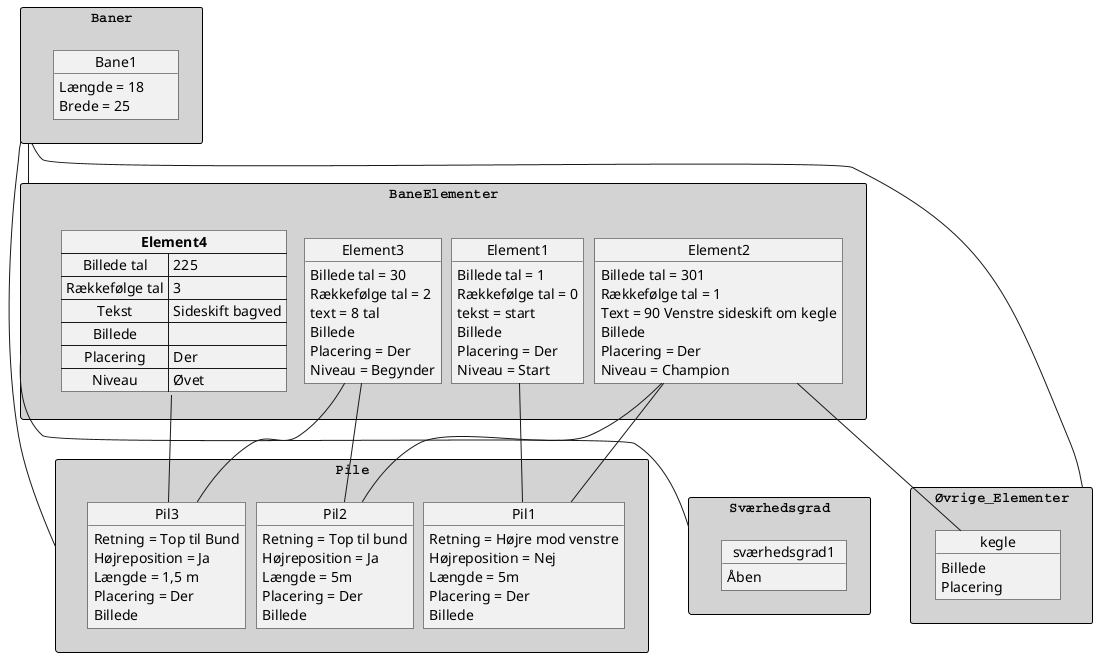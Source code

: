 @startuml Objekt model
top to bottom direction
skinparam minClassWidth 125
skinparam nodesep 10
skinparam ranksep 10
skinparam rectangle {
  
  BackgroundColor<<Apache>> LightCoral
  BorderColor<<Apache>> #FF6655
  FontName Courier
  BorderColor black
  BackgroundColor lightGrey
  
}
rectangle Baner{
    object Bane1{
        Længde = 18
        Brede = 25
    }
}
rectangle Sværhedsgrad {
    object sværhedsgrad1{
        Åben
    }
}

rectangle BaneElementer{
    object Element1{
        Billede tal = 1
        Rækkefølge tal = 0
        tekst = start 
        Billede
        Placering = Der
        Niveau = Start
    }

    object Element2{
        Billede tal = 301
        Rækkefølge tal = 1
        Text = 90 Venstre sideskift om kegle
        Billede
        Placering = Der
        Niveau = Champion
    }
    object Element3{
        Billede tal = 30
        Rækkefølge tal = 2
        text = 8 tal
        Billede
        Placering = Der
        Niveau = Begynder
    }
    map "**Element4**" as E4 {
        Billede tal => 225
        Rækkefølge tal => 3
        Tekst => Sideskift bagved
        Billede =>
        Placering => Der
        Niveau => Øvet
    }

}

rectangle Pile{

    object Pil1{
        Retning = Højre mod venstre
        Højreposition = Nej
        Længde = 5m
        Placering = Der
        Billede
    }
    object Pil2{
        Retning = Top til bund
        Højreposition = Ja
        Længde = 5m
        Placering = Der
        Billede
    }
    object Pil3{
        Retning = Top til Bund
        Højreposition = Ja
        Længde = 1,5 m
        Placering = Der
        Billede
    }
}
rectangle Øvrige_Elementer{
    object kegle{
        Billede
        Placering
    }
}
Baner -- Pile
Baner -- BaneElementer
Baner -- Øvrige_Elementer
BaneElementer -- Sværhedsgrad
Element1 -- Pil1
Element2 -- Pil1
Element2 -- kegle
Element2 -- Pil2
Element3 -- Pil2 
Element3 -- Pil3
E4 -- Pil3
@enduml